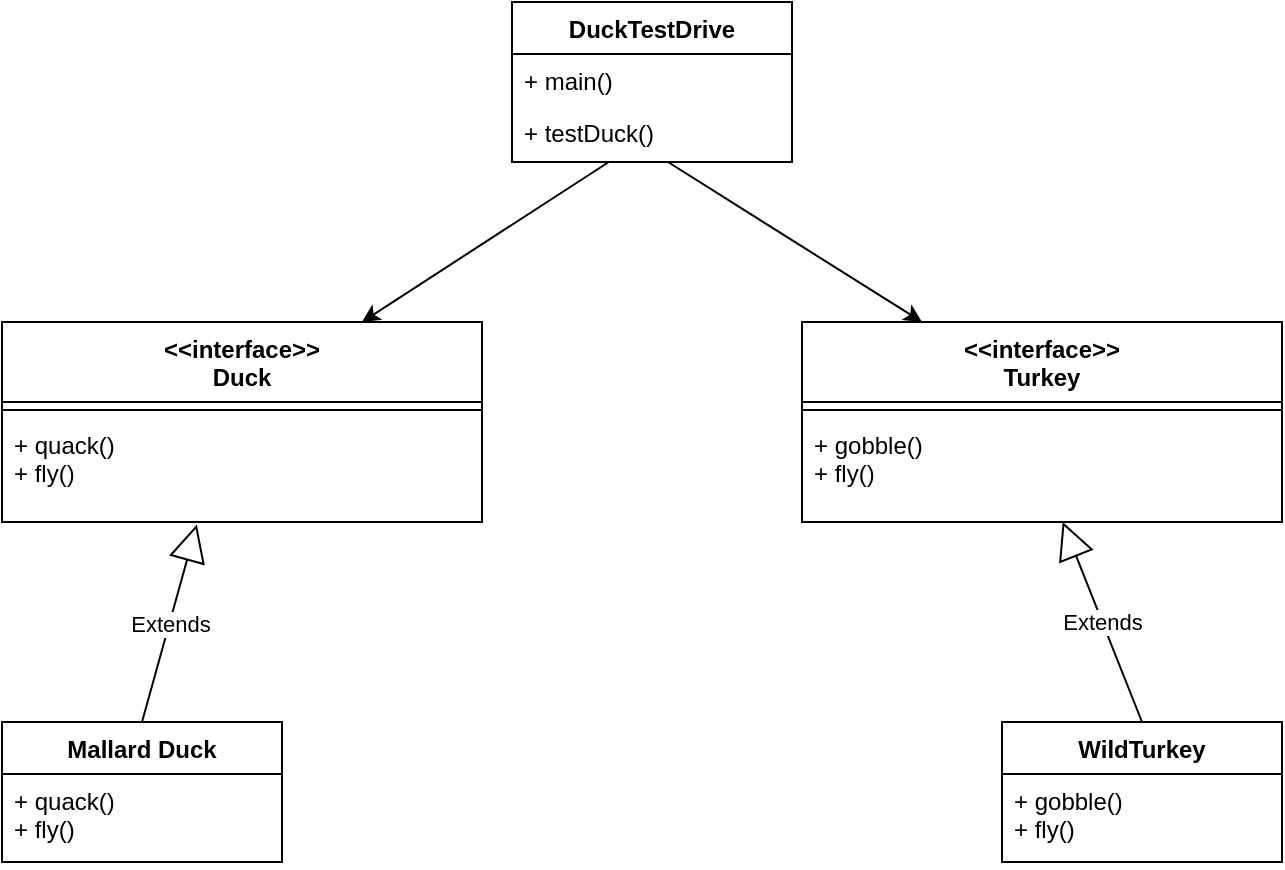 <mxfile version="20.4.0" type="google" pages="4"><diagram id="bwTMLpJiD-7oNLqm39N9" name="adhoc class"><mxGraphModel grid="1" page="1" gridSize="10" guides="1" tooltips="1" connect="1" arrows="1" fold="1" pageScale="1" pageWidth="850" pageHeight="1100" math="0" shadow="0"><root><mxCell id="I7Oy2pFbCkMTVtuQbmfW-0"/><mxCell id="I7Oy2pFbCkMTVtuQbmfW-1" parent="I7Oy2pFbCkMTVtuQbmfW-0"/><mxCell id="fqrE6Qv5IgW0bNikzQq6-0" value="&lt;&lt;interface&gt;&gt;&#10;Duck" style="swimlane;fontStyle=1;align=center;verticalAlign=top;childLayout=stackLayout;horizontal=1;startSize=40;horizontalStack=0;resizeParent=1;resizeParentMax=0;resizeLast=0;collapsible=1;marginBottom=0;" vertex="1" parent="I7Oy2pFbCkMTVtuQbmfW-1"><mxGeometry x="-745" y="-660" width="240" height="100" as="geometry"/></mxCell><mxCell id="fqrE6Qv5IgW0bNikzQq6-1" value="" style="line;strokeWidth=1;fillColor=none;align=left;verticalAlign=middle;spacingTop=-1;spacingLeft=3;spacingRight=3;rotatable=0;labelPosition=right;points=[];portConstraint=eastwest;" vertex="1" parent="fqrE6Qv5IgW0bNikzQq6-0"><mxGeometry y="40" width="240" height="8" as="geometry"/></mxCell><mxCell id="fqrE6Qv5IgW0bNikzQq6-2" value="+ quack()&#10;+ fly()" style="text;strokeColor=none;fillColor=none;align=left;verticalAlign=top;spacingLeft=4;spacingRight=4;overflow=hidden;rotatable=0;points=[[0,0.5],[1,0.5]];portConstraint=eastwest;" vertex="1" parent="fqrE6Qv5IgW0bNikzQq6-0"><mxGeometry y="48" width="240" height="52" as="geometry"/></mxCell><mxCell id="fqrE6Qv5IgW0bNikzQq6-3" value="Extends" style="endArrow=block;endSize=16;endFill=0;html=1;rounded=0;exitX=0.5;exitY=0;exitDx=0;exitDy=0;entryX=0.406;entryY=1.025;entryDx=0;entryDy=0;entryPerimeter=0;" edge="1" parent="I7Oy2pFbCkMTVtuQbmfW-1" source="fqrE6Qv5IgW0bNikzQq6-4" target="fqrE6Qv5IgW0bNikzQq6-2"><mxGeometry width="160" relative="1" as="geometry"><mxPoint x="-720" y="-480" as="sourcePoint"/><mxPoint x="-560" y="-490" as="targetPoint"/></mxGeometry></mxCell><mxCell id="fqrE6Qv5IgW0bNikzQq6-4" value="Mallard Duck" style="swimlane;fontStyle=1;childLayout=stackLayout;horizontal=1;startSize=26;fillColor=none;horizontalStack=0;resizeParent=1;resizeParentMax=0;resizeLast=0;collapsible=1;marginBottom=0;" vertex="1" parent="I7Oy2pFbCkMTVtuQbmfW-1"><mxGeometry x="-745" y="-460" width="140" height="70" as="geometry"/></mxCell><mxCell id="fqrE6Qv5IgW0bNikzQq6-5" value="+ quack()&#10;+ fly()" style="text;strokeColor=none;fillColor=none;align=left;verticalAlign=top;spacingLeft=4;spacingRight=4;overflow=hidden;rotatable=0;points=[[0,0.5],[1,0.5]];portConstraint=eastwest;" vertex="1" parent="fqrE6Qv5IgW0bNikzQq6-4"><mxGeometry y="26" width="140" height="44" as="geometry"/></mxCell><mxCell id="fqrE6Qv5IgW0bNikzQq6-6" value="Extends" style="endArrow=block;endSize=16;endFill=0;html=1;rounded=0;exitX=0.5;exitY=0;exitDx=0;exitDy=0;" edge="1" parent="I7Oy2pFbCkMTVtuQbmfW-1" source="fqrE6Qv5IgW0bNikzQq6-12" target="fqrE6Qv5IgW0bNikzQq6-16"><mxGeometry width="160" relative="1" as="geometry"><mxPoint x="-590" y="-449.58" as="sourcePoint"/><mxPoint x="-450.8" y="-510" as="targetPoint"/></mxGeometry></mxCell><mxCell id="fqrE6Qv5IgW0bNikzQq6-7" value="DuckTestDrive" style="swimlane;fontStyle=1;childLayout=stackLayout;horizontal=1;startSize=26;fillColor=none;horizontalStack=0;resizeParent=1;resizeParentMax=0;resizeLast=0;collapsible=1;marginBottom=0;" vertex="1" parent="I7Oy2pFbCkMTVtuQbmfW-1"><mxGeometry x="-490" y="-820" width="140" height="80" as="geometry"/></mxCell><mxCell id="fqrE6Qv5IgW0bNikzQq6-8" value="+ main()" style="text;strokeColor=none;fillColor=none;align=left;verticalAlign=top;spacingLeft=4;spacingRight=4;overflow=hidden;rotatable=0;points=[[0,0.5],[1,0.5]];portConstraint=eastwest;" vertex="1" parent="fqrE6Qv5IgW0bNikzQq6-7"><mxGeometry y="26" width="140" height="26" as="geometry"/></mxCell><mxCell id="fqrE6Qv5IgW0bNikzQq6-9" value="+ testDuck()" style="text;strokeColor=none;fillColor=none;align=left;verticalAlign=top;spacingLeft=4;spacingRight=4;overflow=hidden;rotatable=0;points=[[0,0.5],[1,0.5]];portConstraint=eastwest;" vertex="1" parent="fqrE6Qv5IgW0bNikzQq6-7"><mxGeometry y="52" width="140" height="28" as="geometry"/></mxCell><mxCell id="fqrE6Qv5IgW0bNikzQq6-10" value="" style="endArrow=classic;html=1;rounded=0;entryX=0.75;entryY=0;entryDx=0;entryDy=0;" edge="1" parent="I7Oy2pFbCkMTVtuQbmfW-1" source="fqrE6Qv5IgW0bNikzQq6-9" target="fqrE6Qv5IgW0bNikzQq6-0"><mxGeometry width="50" height="50" relative="1" as="geometry"><mxPoint x="-465" y="-570" as="sourcePoint"/><mxPoint x="-475" y="-610" as="targetPoint"/></mxGeometry></mxCell><mxCell id="fqrE6Qv5IgW0bNikzQq6-12" value="WildTurkey" style="swimlane;fontStyle=1;childLayout=stackLayout;horizontal=1;startSize=26;fillColor=none;horizontalStack=0;resizeParent=1;resizeParentMax=0;resizeLast=0;collapsible=1;marginBottom=0;" vertex="1" parent="I7Oy2pFbCkMTVtuQbmfW-1"><mxGeometry x="-245" y="-460" width="140" height="70" as="geometry"/></mxCell><mxCell id="fqrE6Qv5IgW0bNikzQq6-13" value="+ gobble()&#10;+ fly()" style="text;strokeColor=none;fillColor=none;align=left;verticalAlign=top;spacingLeft=4;spacingRight=4;overflow=hidden;rotatable=0;points=[[0,0.5],[1,0.5]];portConstraint=eastwest;" vertex="1" parent="fqrE6Qv5IgW0bNikzQq6-12"><mxGeometry y="26" width="140" height="44" as="geometry"/></mxCell><mxCell id="fqrE6Qv5IgW0bNikzQq6-14" value="&lt;&lt;interface&gt;&gt;&#10;Turkey" style="swimlane;fontStyle=1;align=center;verticalAlign=top;childLayout=stackLayout;horizontal=1;startSize=40;horizontalStack=0;resizeParent=1;resizeParentMax=0;resizeLast=0;collapsible=1;marginBottom=0;" vertex="1" parent="I7Oy2pFbCkMTVtuQbmfW-1"><mxGeometry x="-345" y="-660" width="240" height="100" as="geometry"/></mxCell><mxCell id="fqrE6Qv5IgW0bNikzQq6-15" value="" style="line;strokeWidth=1;fillColor=none;align=left;verticalAlign=middle;spacingTop=-1;spacingLeft=3;spacingRight=3;rotatable=0;labelPosition=right;points=[];portConstraint=eastwest;" vertex="1" parent="fqrE6Qv5IgW0bNikzQq6-14"><mxGeometry y="40" width="240" height="8" as="geometry"/></mxCell><mxCell id="fqrE6Qv5IgW0bNikzQq6-16" value="+ gobble()&#10;+ fly()" style="text;strokeColor=none;fillColor=none;align=left;verticalAlign=top;spacingLeft=4;spacingRight=4;overflow=hidden;rotatable=0;points=[[0,0.5],[1,0.5]];portConstraint=eastwest;" vertex="1" parent="fqrE6Qv5IgW0bNikzQq6-14"><mxGeometry y="48" width="240" height="52" as="geometry"/></mxCell><mxCell id="fqrE6Qv5IgW0bNikzQq6-17" value="" style="endArrow=classic;html=1;rounded=0;exitX=0.557;exitY=1;exitDx=0;exitDy=0;exitPerimeter=0;entryX=0.25;entryY=0;entryDx=0;entryDy=0;" edge="1" parent="I7Oy2pFbCkMTVtuQbmfW-1" source="fqrE6Qv5IgW0bNikzQq6-9" target="fqrE6Qv5IgW0bNikzQq6-14"><mxGeometry width="50" height="50" relative="1" as="geometry"><mxPoint x="-403.68" y="-706.22" as="sourcePoint"/><mxPoint x="-615" y="-650" as="targetPoint"/></mxGeometry></mxCell></root></mxGraphModel></diagram><diagram name="adhoc seq" id="oMcpqJhgl4XNIqRD99X2"><mxGraphModel grid="1" page="1" gridSize="10" guides="1" tooltips="1" connect="1" arrows="1" fold="1" pageScale="1" pageWidth="850" pageHeight="1100" math="0" shadow="0"><root><mxCell id="3SNWiIaaU6MVo-Srf4GX-0"/><mxCell id="3SNWiIaaU6MVo-Srf4GX-1" parent="3SNWiIaaU6MVo-Srf4GX-0"/><mxCell id="u4Iotl3kad0JbNL1HCec-0" value=":DuckTestDrive" style="shape=umlLifeline;perimeter=lifelinePerimeter;whiteSpace=wrap;html=1;container=1;collapsible=0;recursiveResize=0;outlineConnect=0;" vertex="1" parent="3SNWiIaaU6MVo-Srf4GX-1"><mxGeometry x="-730" y="-720" width="100" height="240" as="geometry"/></mxCell><mxCell id="u4Iotl3kad0JbNL1HCec-1" value="" style="html=1;points=[];perimeter=orthogonalPerimeter;" vertex="1" parent="u4Iotl3kad0JbNL1HCec-0"><mxGeometry x="45" y="70" width="10" height="120" as="geometry"/></mxCell><mxCell id="u4Iotl3kad0JbNL1HCec-2" value="quack()" style="html=1;verticalAlign=bottom;endArrow=block;rounded=0;" edge="1" parent="u4Iotl3kad0JbNL1HCec-0" target="u4Iotl3kad0JbNL1HCec-8"><mxGeometry width="80" relative="1" as="geometry"><mxPoint x="55" y="100" as="sourcePoint"/><mxPoint x="190" y="100" as="targetPoint"/></mxGeometry></mxCell><mxCell id="u4Iotl3kad0JbNL1HCec-3" value="fly()" style="html=1;verticalAlign=bottom;endArrow=block;rounded=0;entryX=-0.1;entryY=0.83;entryDx=0;entryDy=0;entryPerimeter=0;" edge="1" parent="u4Iotl3kad0JbNL1HCec-0"><mxGeometry width="80" relative="1" as="geometry"><mxPoint x="55" y="149.62" as="sourcePoint"/><mxPoint x="194.0" y="149.62" as="targetPoint"/></mxGeometry></mxCell><mxCell id="u4Iotl3kad0JbNL1HCec-4" value="return" style="html=1;verticalAlign=bottom;endArrow=open;dashed=1;endSize=8;rounded=0;" edge="1" parent="u4Iotl3kad0JbNL1HCec-0"><mxGeometry x="0.236" y="1" relative="1" as="geometry"><mxPoint x="330" y="169" as="sourcePoint"/><mxPoint x="55" y="169.0" as="targetPoint"/><Array as="points"/><mxPoint as="offset"/></mxGeometry></mxCell><mxCell id="u4Iotl3kad0JbNL1HCec-5" value="" style="ellipse;html=1;shape=startState;fillColor=#000000;strokeColor=#ff0000;" vertex="1" parent="3SNWiIaaU6MVo-Srf4GX-1"><mxGeometry x="-780" y="-660" width="30" height="30" as="geometry"/></mxCell><mxCell id="u4Iotl3kad0JbNL1HCec-6" value="" style="edgeStyle=orthogonalEdgeStyle;html=1;verticalAlign=bottom;endArrow=open;endSize=8;strokeColor=#ff0000;rounded=0;" edge="1" parent="3SNWiIaaU6MVo-Srf4GX-1" source="u4Iotl3kad0JbNL1HCec-5"><mxGeometry relative="1" as="geometry"><mxPoint x="-680" y="-645" as="targetPoint"/></mxGeometry></mxCell><mxCell id="u4Iotl3kad0JbNL1HCec-7" value=":MallardDuck" style="shape=umlLifeline;perimeter=lifelinePerimeter;whiteSpace=wrap;html=1;container=1;collapsible=0;recursiveResize=0;outlineConnect=0;" vertex="1" parent="3SNWiIaaU6MVo-Srf4GX-1"><mxGeometry x="-580" y="-720" width="100" height="240" as="geometry"/></mxCell><mxCell id="u4Iotl3kad0JbNL1HCec-8" value="" style="html=1;points=[];perimeter=orthogonalPerimeter;" vertex="1" parent="u4Iotl3kad0JbNL1HCec-7"><mxGeometry x="45" y="70" width="10" height="110" as="geometry"/></mxCell><mxCell id="u4Iotl3kad0JbNL1HCec-10" value="return" style="html=1;verticalAlign=bottom;endArrow=open;dashed=1;endSize=8;rounded=0;exitX=-0.321;exitY=0.469;exitDx=0;exitDy=0;exitPerimeter=0;" edge="1" parent="3SNWiIaaU6MVo-Srf4GX-1" source="yVC5AufpU26b51GxxgFX-1" target="u4Iotl3kad0JbNL1HCec-1"><mxGeometry x="0.254" relative="1" as="geometry"><mxPoint x="-540" y="-600" as="sourcePoint"/><mxPoint x="-570" y="-600" as="targetPoint"/><Array as="points"/><mxPoint as="offset"/></mxGeometry></mxCell><mxCell id="u4Iotl3kad0JbNL1HCec-14" value="&lt;b&gt;&amp;lt;&amp;lt;interface&amp;gt;&amp;gt;&lt;/b&gt;&lt;br&gt;:Duck" style="shape=umlLifeline;perimeter=lifelinePerimeter;whiteSpace=wrap;html=1;container=1;collapsible=0;recursiveResize=0;outlineConnect=0;" vertex="1" parent="3SNWiIaaU6MVo-Srf4GX-1"><mxGeometry x="-440" y="-720" width="100" height="240" as="geometry"/></mxCell><mxCell id="yVC5AufpU26b51GxxgFX-1" value="" style="html=1;points=[];perimeter=orthogonalPerimeter;" vertex="1" parent="u4Iotl3kad0JbNL1HCec-14"><mxGeometry x="45" y="70" width="10" height="110" as="geometry"/></mxCell><mxCell id="yVC5AufpU26b51GxxgFX-3" value="fly()" style="html=1;verticalAlign=bottom;endArrow=block;rounded=0;" edge="1" parent="u4Iotl3kad0JbNL1HCec-14"><mxGeometry width="80" relative="1" as="geometry"><mxPoint x="-84" y="159.62" as="sourcePoint"/><mxPoint x="40" y="160" as="targetPoint"/></mxGeometry></mxCell><mxCell id="yVC5AufpU26b51GxxgFX-0" value="quack()" style="html=1;verticalAlign=bottom;endArrow=block;rounded=0;" edge="1" parent="3SNWiIaaU6MVo-Srf4GX-1" source="u4Iotl3kad0JbNL1HCec-8"><mxGeometry width="80" relative="1" as="geometry"><mxPoint x="-520" y="-610.0" as="sourcePoint"/><mxPoint x="-400" y="-610" as="targetPoint"/></mxGeometry></mxCell></root></mxGraphModel></diagram><diagram name="adapter class" id="NDUOvSzxaL-CFZfIitIl"><mxGraphModel grid="1" page="1" gridSize="10" guides="1" tooltips="1" connect="1" arrows="1" fold="1" pageScale="1" pageWidth="850" pageHeight="1100" math="0" shadow="0"><root><mxCell id="NT6G_8LYHgUuaXAgqotp-0"/><mxCell id="NT6G_8LYHgUuaXAgqotp-1" parent="NT6G_8LYHgUuaXAgqotp-0"/><mxCell id="NT6G_8LYHgUuaXAgqotp-2" value="&lt;&lt;interface&gt;&gt;&#10;Duck" style="swimlane;fontStyle=1;align=center;verticalAlign=top;childLayout=stackLayout;horizontal=1;startSize=40;horizontalStack=0;resizeParent=1;resizeParentMax=0;resizeLast=0;collapsible=1;marginBottom=0;" vertex="1" parent="NT6G_8LYHgUuaXAgqotp-1"><mxGeometry x="-775" y="-860" width="240" height="100" as="geometry"/></mxCell><mxCell id="NT6G_8LYHgUuaXAgqotp-4" value="" style="line;strokeWidth=1;fillColor=none;align=left;verticalAlign=middle;spacingTop=-1;spacingLeft=3;spacingRight=3;rotatable=0;labelPosition=right;points=[];portConstraint=eastwest;" vertex="1" parent="NT6G_8LYHgUuaXAgqotp-2"><mxGeometry y="40" width="240" height="8" as="geometry"/></mxCell><mxCell id="NT6G_8LYHgUuaXAgqotp-5" value="+ quack()&#10;+ fly()" style="text;strokeColor=none;fillColor=none;align=left;verticalAlign=top;spacingLeft=4;spacingRight=4;overflow=hidden;rotatable=0;points=[[0,0.5],[1,0.5]];portConstraint=eastwest;" vertex="1" parent="NT6G_8LYHgUuaXAgqotp-2"><mxGeometry y="48" width="240" height="52" as="geometry"/></mxCell><mxCell id="NT6G_8LYHgUuaXAgqotp-6" value="Extends" style="endArrow=block;endSize=16;endFill=0;html=1;rounded=0;exitX=0.5;exitY=0;exitDx=0;exitDy=0;entryX=0.406;entryY=1.025;entryDx=0;entryDy=0;entryPerimeter=0;" edge="1" parent="NT6G_8LYHgUuaXAgqotp-1" source="NT6G_8LYHgUuaXAgqotp-7" target="NT6G_8LYHgUuaXAgqotp-5"><mxGeometry width="160" relative="1" as="geometry"><mxPoint x="-750" y="-680" as="sourcePoint"/><mxPoint x="-590" y="-690" as="targetPoint"/></mxGeometry></mxCell><mxCell id="NT6G_8LYHgUuaXAgqotp-7" value="Mallard Duck" style="swimlane;fontStyle=1;childLayout=stackLayout;horizontal=1;startSize=26;fillColor=none;horizontalStack=0;resizeParent=1;resizeParentMax=0;resizeLast=0;collapsible=1;marginBottom=0;" vertex="1" parent="NT6G_8LYHgUuaXAgqotp-1"><mxGeometry x="-775" y="-660" width="140" height="70" as="geometry"/></mxCell><mxCell id="NT6G_8LYHgUuaXAgqotp-8" value="+ quack()&#10;+ fly()" style="text;strokeColor=none;fillColor=none;align=left;verticalAlign=top;spacingLeft=4;spacingRight=4;overflow=hidden;rotatable=0;points=[[0,0.5],[1,0.5]];portConstraint=eastwest;" vertex="1" parent="NT6G_8LYHgUuaXAgqotp-7"><mxGeometry y="26" width="140" height="44" as="geometry"/></mxCell><mxCell id="NT6G_8LYHgUuaXAgqotp-11" value="Extends" style="endArrow=block;endSize=16;endFill=0;html=1;rounded=0;exitX=0.5;exitY=0;exitDx=0;exitDy=0;" edge="1" parent="NT6G_8LYHgUuaXAgqotp-1" source="NT6G_8LYHgUuaXAgqotp-41" target="eCrvcSBIaIEN6wgcw35P-2"><mxGeometry width="160" relative="1" as="geometry"><mxPoint x="-620" y="-649.58" as="sourcePoint"/><mxPoint x="-480.8" y="-710" as="targetPoint"/></mxGeometry></mxCell><mxCell id="NT6G_8LYHgUuaXAgqotp-12" value="DuckTestDrive" style="swimlane;fontStyle=1;childLayout=stackLayout;horizontal=1;startSize=26;fillColor=none;horizontalStack=0;resizeParent=1;resizeParentMax=0;resizeLast=0;collapsible=1;marginBottom=0;" vertex="1" parent="NT6G_8LYHgUuaXAgqotp-1"><mxGeometry x="-520" y="-1020" width="140" height="80" as="geometry"/></mxCell><mxCell id="NT6G_8LYHgUuaXAgqotp-13" value="+ main()" style="text;strokeColor=none;fillColor=none;align=left;verticalAlign=top;spacingLeft=4;spacingRight=4;overflow=hidden;rotatable=0;points=[[0,0.5],[1,0.5]];portConstraint=eastwest;" vertex="1" parent="NT6G_8LYHgUuaXAgqotp-12"><mxGeometry y="26" width="140" height="26" as="geometry"/></mxCell><mxCell id="NT6G_8LYHgUuaXAgqotp-14" value="+ testDuck()" style="text;strokeColor=none;fillColor=none;align=left;verticalAlign=top;spacingLeft=4;spacingRight=4;overflow=hidden;rotatable=0;points=[[0,0.5],[1,0.5]];portConstraint=eastwest;" vertex="1" parent="NT6G_8LYHgUuaXAgqotp-12"><mxGeometry y="52" width="140" height="28" as="geometry"/></mxCell><mxCell id="NT6G_8LYHgUuaXAgqotp-15" value="" style="endArrow=classic;html=1;rounded=0;entryX=0.75;entryY=0;entryDx=0;entryDy=0;" edge="1" parent="NT6G_8LYHgUuaXAgqotp-1" source="NT6G_8LYHgUuaXAgqotp-14" target="NT6G_8LYHgUuaXAgqotp-2"><mxGeometry width="50" height="50" relative="1" as="geometry"><mxPoint x="-495" y="-770" as="sourcePoint"/><mxPoint x="-505" y="-810" as="targetPoint"/></mxGeometry></mxCell><mxCell id="NT6G_8LYHgUuaXAgqotp-16" value="Client" style="text;html=1;align=center;verticalAlign=middle;resizable=0;points=[];autosize=1;strokeColor=none;fillColor=none;rotation=30;" vertex="1" parent="NT6G_8LYHgUuaXAgqotp-1"><mxGeometry x="-535" y="-740" width="50" height="30" as="geometry"/></mxCell><mxCell id="NT6G_8LYHgUuaXAgqotp-41" value="WildTurkey" style="swimlane;fontStyle=1;childLayout=stackLayout;horizontal=1;startSize=26;fillColor=none;horizontalStack=0;resizeParent=1;resizeParentMax=0;resizeLast=0;collapsible=1;marginBottom=0;" vertex="1" parent="NT6G_8LYHgUuaXAgqotp-1"><mxGeometry x="-275" y="-660" width="140" height="70" as="geometry"/></mxCell><mxCell id="NT6G_8LYHgUuaXAgqotp-42" value="+ gobble()&#10;+ fly()" style="text;strokeColor=none;fillColor=none;align=left;verticalAlign=top;spacingLeft=4;spacingRight=4;overflow=hidden;rotatable=0;points=[[0,0.5],[1,0.5]];portConstraint=eastwest;" vertex="1" parent="NT6G_8LYHgUuaXAgqotp-41"><mxGeometry y="26" width="140" height="44" as="geometry"/></mxCell><mxCell id="eCrvcSBIaIEN6wgcw35P-0" value="&lt;&lt;interface&gt;&gt;&#10;Turkey" style="swimlane;fontStyle=1;align=center;verticalAlign=top;childLayout=stackLayout;horizontal=1;startSize=40;horizontalStack=0;resizeParent=1;resizeParentMax=0;resizeLast=0;collapsible=1;marginBottom=0;" vertex="1" parent="NT6G_8LYHgUuaXAgqotp-1"><mxGeometry x="-375" y="-860" width="240" height="100" as="geometry"/></mxCell><mxCell id="eCrvcSBIaIEN6wgcw35P-1" value="" style="line;strokeWidth=1;fillColor=none;align=left;verticalAlign=middle;spacingTop=-1;spacingLeft=3;spacingRight=3;rotatable=0;labelPosition=right;points=[];portConstraint=eastwest;" vertex="1" parent="eCrvcSBIaIEN6wgcw35P-0"><mxGeometry y="40" width="240" height="8" as="geometry"/></mxCell><mxCell id="eCrvcSBIaIEN6wgcw35P-2" value="+ gobble()&#10;+ fly()" style="text;strokeColor=none;fillColor=none;align=left;verticalAlign=top;spacingLeft=4;spacingRight=4;overflow=hidden;rotatable=0;points=[[0,0.5],[1,0.5]];portConstraint=eastwest;" vertex="1" parent="eCrvcSBIaIEN6wgcw35P-0"><mxGeometry y="48" width="240" height="52" as="geometry"/></mxCell><mxCell id="eCrvcSBIaIEN6wgcw35P-4" value="" style="endArrow=classic;html=1;rounded=0;exitX=0.557;exitY=1;exitDx=0;exitDy=0;exitPerimeter=0;entryX=0.25;entryY=0;entryDx=0;entryDy=0;" edge="1" parent="NT6G_8LYHgUuaXAgqotp-1" source="NT6G_8LYHgUuaXAgqotp-14" target="eCrvcSBIaIEN6wgcw35P-0"><mxGeometry width="50" height="50" relative="1" as="geometry"><mxPoint x="-433.68" y="-906.22" as="sourcePoint"/><mxPoint x="-645" y="-850" as="targetPoint"/></mxGeometry></mxCell><mxCell id="n7Trpwi1oVyk9wPrpVzs-0" value="&lt;&lt;Adapter&gt;&gt;&#10;TurkeyAda[ter" style="swimlane;fontStyle=1;childLayout=stackLayout;horizontal=1;startSize=30;fillColor=none;horizontalStack=0;resizeParent=1;resizeParentMax=0;resizeLast=0;collapsible=1;marginBottom=0;" vertex="1" parent="NT6G_8LYHgUuaXAgqotp-1"><mxGeometry x="-550" y="-675" width="190" height="80" as="geometry"/></mxCell><mxCell id="n7Trpwi1oVyk9wPrpVzs-1" value="+ TurkeyAdapter (Turkey turkey)&#10;+ gobble()&#10;+ fly()" style="text;strokeColor=none;fillColor=none;align=left;verticalAlign=top;spacingLeft=4;spacingRight=4;overflow=hidden;rotatable=0;points=[[0,0.5],[1,0.5]];portConstraint=eastwest;" vertex="1" parent="n7Trpwi1oVyk9wPrpVzs-0"><mxGeometry y="30" width="190" height="50" as="geometry"/></mxCell><mxCell id="n7Trpwi1oVyk9wPrpVzs-2" value="" style="endArrow=block;dashed=1;endFill=0;endSize=12;html=1;rounded=0;entryX=0.779;entryY=1.019;entryDx=0;entryDy=0;entryPerimeter=0;exitX=0.457;exitY=-0.041;exitDx=0;exitDy=0;exitPerimeter=0;" edge="1" parent="NT6G_8LYHgUuaXAgqotp-1" source="n7Trpwi1oVyk9wPrpVzs-0" target="NT6G_8LYHgUuaXAgqotp-5"><mxGeometry width="160" relative="1" as="geometry"><mxPoint x="-480" y="-690" as="sourcePoint"/><mxPoint x="-370" y="-580" as="targetPoint"/></mxGeometry></mxCell><mxCell id="n7Trpwi1oVyk9wPrpVzs-5" value="" style="endArrow=classic;html=1;rounded=0;exitX=0.55;exitY=0.014;exitDx=0;exitDy=0;exitPerimeter=0;entryX=0.258;entryY=1;entryDx=0;entryDy=0;entryPerimeter=0;" edge="1" parent="NT6G_8LYHgUuaXAgqotp-1" source="n7Trpwi1oVyk9wPrpVzs-0" target="eCrvcSBIaIEN6wgcw35P-2"><mxGeometry width="50" height="50" relative="1" as="geometry"><mxPoint x="-290" y="-760" as="sourcePoint"/><mxPoint x="-240" y="-810" as="targetPoint"/></mxGeometry></mxCell><mxCell id="n7Trpwi1oVyk9wPrpVzs-6" value="Adaptee" style="text;html=1;align=center;verticalAlign=middle;resizable=0;points=[];autosize=1;strokeColor=none;fillColor=none;rotation=-30;" vertex="1" parent="NT6G_8LYHgUuaXAgqotp-1"><mxGeometry x="-430" y="-740" width="70" height="30" as="geometry"/></mxCell></root></mxGraphModel></diagram><diagram id="Surl7kJd81uhijtF9unZ" name="adapter seq"><mxGraphModel grid="1" page="1" gridSize="10" guides="1" tooltips="1" connect="1" arrows="1" fold="1" pageScale="1" pageWidth="850" pageHeight="1100" math="0" shadow="0"><root><mxCell id="0"/><mxCell id="1" parent="0"/><mxCell id="4W8fDxq0A9PCZeaiBjBr-1" value=":DuckTestDrive" style="shape=umlLifeline;perimeter=lifelinePerimeter;whiteSpace=wrap;html=1;container=1;collapsible=0;recursiveResize=0;outlineConnect=0;" vertex="1" parent="1"><mxGeometry x="-730" y="-720" width="100" height="300" as="geometry"/></mxCell><mxCell id="4W8fDxq0A9PCZeaiBjBr-7" value="" style="html=1;points=[];perimeter=orthogonalPerimeter;" vertex="1" parent="4W8fDxq0A9PCZeaiBjBr-1"><mxGeometry x="45" y="70" width="10" height="220" as="geometry"/></mxCell><mxCell id="X61Ggk1OhP1WHzNJ3P1k-1" value="quack()" style="html=1;verticalAlign=bottom;endArrow=block;rounded=0;" edge="1" parent="4W8fDxq0A9PCZeaiBjBr-1" target="4W8fDxq0A9PCZeaiBjBr-9"><mxGeometry width="80" relative="1" as="geometry"><mxPoint x="55" y="100" as="sourcePoint"/><mxPoint x="190" y="100" as="targetPoint"/></mxGeometry></mxCell><mxCell id="j4MY2NLOA__E8MoBM3Jo-2" value="fly()" style="html=1;verticalAlign=bottom;endArrow=block;rounded=0;entryX=-0.1;entryY=0.83;entryDx=0;entryDy=0;entryPerimeter=0;" edge="1" parent="4W8fDxq0A9PCZeaiBjBr-1"><mxGeometry width="80" relative="1" as="geometry"><mxPoint x="55" y="149.62" as="sourcePoint"/><mxPoint x="194.0" y="149.62" as="targetPoint"/></mxGeometry></mxCell><mxCell id="X61Ggk1OhP1WHzNJ3P1k-7" value="return" style="html=1;verticalAlign=bottom;endArrow=open;dashed=1;endSize=8;rounded=0;" edge="1" parent="4W8fDxq0A9PCZeaiBjBr-1"><mxGeometry relative="1" as="geometry"><mxPoint x="190" y="169" as="sourcePoint"/><mxPoint x="55" y="169.0" as="targetPoint"/><Array as="points"/></mxGeometry></mxCell><mxCell id="4W8fDxq0A9PCZeaiBjBr-5" value="" style="ellipse;html=1;shape=startState;fillColor=#000000;strokeColor=#ff0000;" vertex="1" parent="1"><mxGeometry x="-780" y="-660" width="30" height="30" as="geometry"/></mxCell><mxCell id="4W8fDxq0A9PCZeaiBjBr-6" value="" style="edgeStyle=orthogonalEdgeStyle;html=1;verticalAlign=bottom;endArrow=open;endSize=8;strokeColor=#ff0000;rounded=0;" edge="1" parent="1" source="4W8fDxq0A9PCZeaiBjBr-5"><mxGeometry relative="1" as="geometry"><mxPoint x="-680" y="-645" as="targetPoint"/></mxGeometry></mxCell><mxCell id="4W8fDxq0A9PCZeaiBjBr-8" value="&lt;b&gt;Client&lt;/b&gt;&lt;br&gt;:MallardDuck" style="shape=umlLifeline;perimeter=lifelinePerimeter;whiteSpace=wrap;html=1;container=1;collapsible=0;recursiveResize=0;outlineConnect=0;" vertex="1" parent="1"><mxGeometry x="-580" y="-720" width="100" height="300" as="geometry"/></mxCell><mxCell id="4W8fDxq0A9PCZeaiBjBr-9" value="" style="html=1;points=[];perimeter=orthogonalPerimeter;" vertex="1" parent="4W8fDxq0A9PCZeaiBjBr-8"><mxGeometry x="45" y="70" width="10" height="150" as="geometry"/></mxCell><mxCell id="j4MY2NLOA__E8MoBM3Jo-4" value="quack()" style="html=1;verticalAlign=bottom;endArrow=block;rounded=0;" edge="1" parent="4W8fDxq0A9PCZeaiBjBr-8"><mxGeometry width="80" relative="1" as="geometry"><mxPoint x="-95" y="200" as="sourcePoint"/><mxPoint x="45" y="200" as="targetPoint"/></mxGeometry></mxCell><mxCell id="X61Ggk1OhP1WHzNJ3P1k-3" value="return" style="html=1;verticalAlign=bottom;endArrow=open;dashed=1;endSize=8;rounded=0;" edge="1" parent="1" target="4W8fDxq0A9PCZeaiBjBr-7"><mxGeometry relative="1" as="geometry"><mxPoint x="-540" y="-600" as="sourcePoint"/><mxPoint x="-570" y="-600" as="targetPoint"/><Array as="points"/></mxGeometry></mxCell><mxCell id="nXVeCvempZ8N38vJnxwX-1" value="&lt;b&gt;Adapter&lt;/b&gt;&lt;br&gt;:TurkeyAdapter" style="shape=umlLifeline;perimeter=lifelinePerimeter;whiteSpace=wrap;html=1;container=1;collapsible=0;recursiveResize=0;outlineConnect=0;" vertex="1" parent="1"><mxGeometry x="-450" y="-720" width="100" height="300" as="geometry"/></mxCell><mxCell id="nXVeCvempZ8N38vJnxwX-2" value="" style="html=1;points=[];perimeter=orthogonalPerimeter;" vertex="1" parent="nXVeCvempZ8N38vJnxwX-1"><mxGeometry x="45" y="220" width="10" height="30" as="geometry"/></mxCell><mxCell id="j4MY2NLOA__E8MoBM3Jo-8" value="quack()" style="html=1;verticalAlign=bottom;endArrow=block;rounded=0;" edge="1" parent="nXVeCvempZ8N38vJnxwX-1"><mxGeometry width="80" relative="1" as="geometry"><mxPoint x="-75" y="220" as="sourcePoint"/><mxPoint x="40" y="220" as="targetPoint"/></mxGeometry></mxCell><mxCell id="j4MY2NLOA__E8MoBM3Jo-6" value="&lt;b&gt;Adaptee&lt;/b&gt;&lt;br&gt;:Turkey" style="shape=umlLifeline;perimeter=lifelinePerimeter;whiteSpace=wrap;html=1;container=1;collapsible=0;recursiveResize=0;outlineConnect=0;" vertex="1" parent="1"><mxGeometry x="-310" y="-720" width="100" height="300" as="geometry"/></mxCell><mxCell id="j4MY2NLOA__E8MoBM3Jo-10" value="" style="html=1;points=[];perimeter=orthogonalPerimeter;" vertex="1" parent="j4MY2NLOA__E8MoBM3Jo-6"><mxGeometry x="45" y="250" width="10" height="30" as="geometry"/></mxCell><mxCell id="j4MY2NLOA__E8MoBM3Jo-9" value="gobble()" style="html=1;verticalAlign=bottom;endArrow=block;rounded=0;" edge="1" parent="j4MY2NLOA__E8MoBM3Jo-6"><mxGeometry width="80" relative="1" as="geometry"><mxPoint x="-85" y="250" as="sourcePoint"/><mxPoint x="35" y="250" as="targetPoint"/></mxGeometry></mxCell><mxCell id="j4MY2NLOA__E8MoBM3Jo-5" value="return" style="html=1;verticalAlign=bottom;endArrow=open;dashed=1;endSize=8;rounded=0;exitX=0.315;exitY=1.031;exitDx=0;exitDy=0;exitPerimeter=0;" edge="1" parent="1" source="j4MY2NLOA__E8MoBM3Jo-10" target="4W8fDxq0A9PCZeaiBjBr-7"><mxGeometry relative="1" as="geometry"><mxPoint x="-275" y="-440" as="sourcePoint"/><mxPoint x="-670" y="-440" as="targetPoint"/><Array as="points"/></mxGeometry></mxCell></root></mxGraphModel></diagram></mxfile>